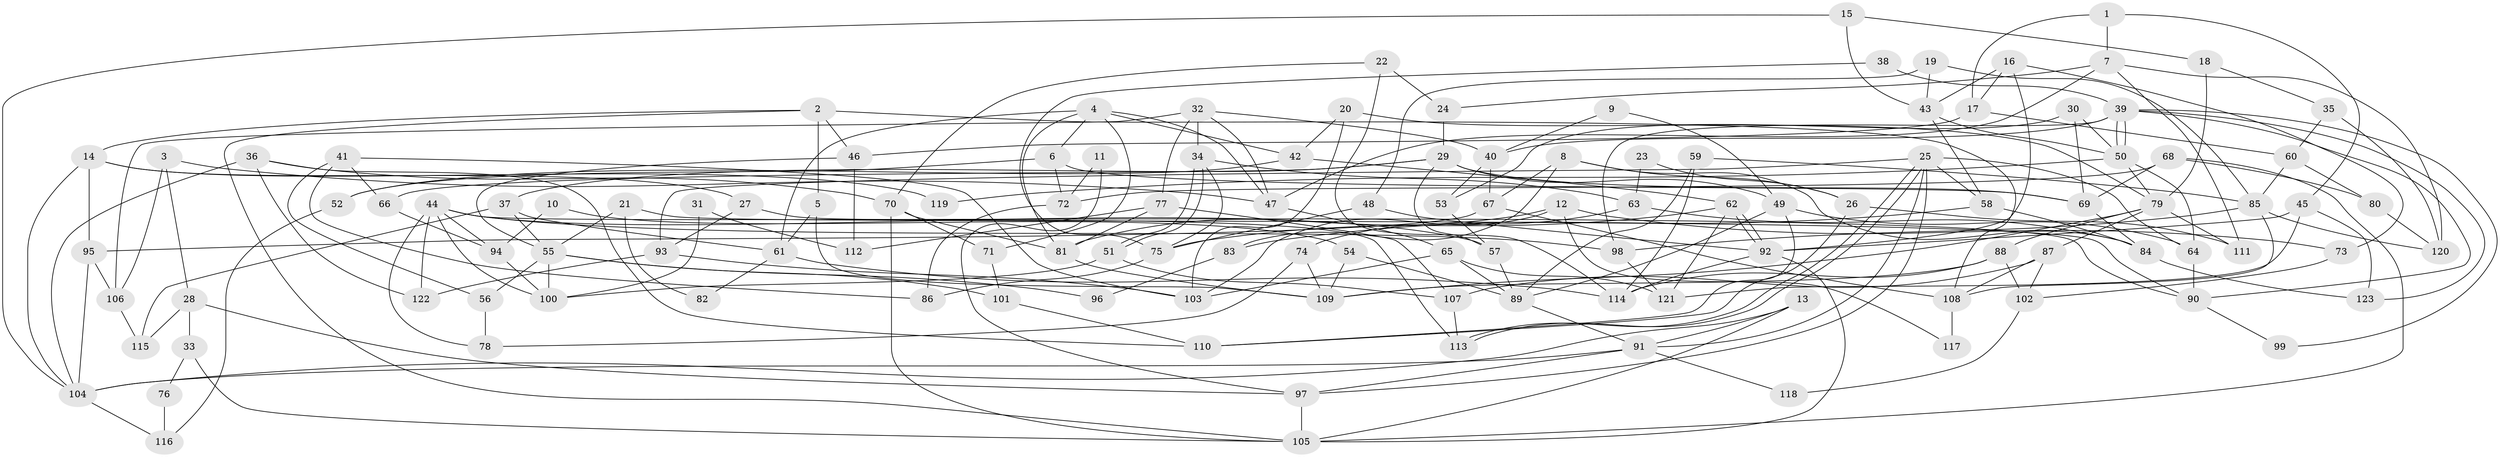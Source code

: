 // coarse degree distribution, {5: 0.15625, 7: 0.1875, 4: 0.234375, 9: 0.03125, 6: 0.125, 8: 0.09375, 2: 0.03125, 3: 0.125, 10: 0.015625}
// Generated by graph-tools (version 1.1) at 2025/37/03/04/25 23:37:14]
// undirected, 123 vertices, 246 edges
graph export_dot {
  node [color=gray90,style=filled];
  1;
  2;
  3;
  4;
  5;
  6;
  7;
  8;
  9;
  10;
  11;
  12;
  13;
  14;
  15;
  16;
  17;
  18;
  19;
  20;
  21;
  22;
  23;
  24;
  25;
  26;
  27;
  28;
  29;
  30;
  31;
  32;
  33;
  34;
  35;
  36;
  37;
  38;
  39;
  40;
  41;
  42;
  43;
  44;
  45;
  46;
  47;
  48;
  49;
  50;
  51;
  52;
  53;
  54;
  55;
  56;
  57;
  58;
  59;
  60;
  61;
  62;
  63;
  64;
  65;
  66;
  67;
  68;
  69;
  70;
  71;
  72;
  73;
  74;
  75;
  76;
  77;
  78;
  79;
  80;
  81;
  82;
  83;
  84;
  85;
  86;
  87;
  88;
  89;
  90;
  91;
  92;
  93;
  94;
  95;
  96;
  97;
  98;
  99;
  100;
  101;
  102;
  103;
  104;
  105;
  106;
  107;
  108;
  109;
  110;
  111;
  112;
  113;
  114;
  115;
  116;
  117;
  118;
  119;
  120;
  121;
  122;
  123;
  1 -- 7;
  1 -- 45;
  1 -- 17;
  2 -- 46;
  2 -- 108;
  2 -- 5;
  2 -- 14;
  2 -- 105;
  3 -- 106;
  3 -- 47;
  3 -- 28;
  4 -- 81;
  4 -- 61;
  4 -- 6;
  4 -- 42;
  4 -- 47;
  4 -- 71;
  5 -- 109;
  5 -- 61;
  6 -- 69;
  6 -- 52;
  6 -- 72;
  7 -- 120;
  7 -- 47;
  7 -- 24;
  7 -- 111;
  8 -- 84;
  8 -- 26;
  8 -- 67;
  8 -- 83;
  9 -- 40;
  9 -- 49;
  10 -- 94;
  10 -- 54;
  11 -- 97;
  11 -- 72;
  12 -- 103;
  12 -- 81;
  12 -- 73;
  12 -- 117;
  13 -- 91;
  13 -- 104;
  13 -- 105;
  14 -- 95;
  14 -- 27;
  14 -- 104;
  14 -- 119;
  15 -- 43;
  15 -- 104;
  15 -- 18;
  16 -- 17;
  16 -- 92;
  16 -- 43;
  16 -- 73;
  17 -- 60;
  17 -- 46;
  18 -- 79;
  18 -- 35;
  19 -- 43;
  19 -- 48;
  19 -- 85;
  20 -- 79;
  20 -- 42;
  20 -- 103;
  21 -- 55;
  21 -- 90;
  21 -- 82;
  22 -- 114;
  22 -- 70;
  22 -- 24;
  23 -- 63;
  23 -- 26;
  24 -- 29;
  25 -- 93;
  25 -- 113;
  25 -- 113;
  25 -- 58;
  25 -- 64;
  25 -- 91;
  25 -- 97;
  26 -- 110;
  26 -- 111;
  27 -- 113;
  27 -- 93;
  28 -- 97;
  28 -- 33;
  28 -- 115;
  29 -- 49;
  29 -- 37;
  29 -- 57;
  29 -- 66;
  29 -- 69;
  30 -- 69;
  30 -- 53;
  30 -- 50;
  31 -- 100;
  31 -- 112;
  32 -- 106;
  32 -- 47;
  32 -- 34;
  32 -- 40;
  32 -- 77;
  33 -- 105;
  33 -- 76;
  34 -- 51;
  34 -- 51;
  34 -- 63;
  34 -- 75;
  35 -- 120;
  35 -- 60;
  36 -- 104;
  36 -- 110;
  36 -- 70;
  36 -- 122;
  37 -- 61;
  37 -- 55;
  37 -- 115;
  38 -- 75;
  38 -- 39;
  39 -- 50;
  39 -- 50;
  39 -- 98;
  39 -- 40;
  39 -- 90;
  39 -- 99;
  39 -- 123;
  40 -- 53;
  40 -- 67;
  41 -- 103;
  41 -- 66;
  41 -- 56;
  41 -- 86;
  42 -- 62;
  42 -- 52;
  43 -- 50;
  43 -- 58;
  44 -- 122;
  44 -- 90;
  44 -- 57;
  44 -- 78;
  44 -- 94;
  44 -- 98;
  44 -- 100;
  45 -- 92;
  45 -- 121;
  45 -- 123;
  46 -- 55;
  46 -- 112;
  47 -- 65;
  48 -- 92;
  48 -- 75;
  49 -- 64;
  49 -- 89;
  49 -- 110;
  50 -- 64;
  50 -- 79;
  50 -- 119;
  51 -- 100;
  51 -- 107;
  52 -- 116;
  53 -- 57;
  54 -- 89;
  54 -- 109;
  55 -- 56;
  55 -- 96;
  55 -- 100;
  55 -- 101;
  56 -- 78;
  57 -- 89;
  58 -- 83;
  58 -- 84;
  59 -- 89;
  59 -- 114;
  59 -- 85;
  60 -- 85;
  60 -- 80;
  61 -- 114;
  61 -- 82;
  62 -- 92;
  62 -- 92;
  62 -- 75;
  62 -- 121;
  63 -- 84;
  63 -- 74;
  64 -- 90;
  65 -- 89;
  65 -- 121;
  65 -- 103;
  66 -- 94;
  67 -- 95;
  67 -- 108;
  68 -- 105;
  68 -- 69;
  68 -- 72;
  68 -- 80;
  69 -- 84;
  70 -- 105;
  70 -- 71;
  70 -- 81;
  71 -- 101;
  72 -- 86;
  73 -- 102;
  74 -- 109;
  74 -- 78;
  75 -- 86;
  76 -- 116;
  77 -- 107;
  77 -- 81;
  77 -- 112;
  79 -- 87;
  79 -- 88;
  79 -- 109;
  79 -- 111;
  80 -- 120;
  81 -- 109;
  83 -- 96;
  84 -- 123;
  85 -- 98;
  85 -- 108;
  85 -- 120;
  87 -- 102;
  87 -- 108;
  87 -- 107;
  88 -- 109;
  88 -- 102;
  88 -- 114;
  89 -- 91;
  90 -- 99;
  91 -- 97;
  91 -- 104;
  91 -- 118;
  92 -- 105;
  92 -- 114;
  93 -- 103;
  93 -- 122;
  94 -- 100;
  95 -- 104;
  95 -- 106;
  97 -- 105;
  98 -- 121;
  101 -- 110;
  102 -- 118;
  104 -- 116;
  106 -- 115;
  107 -- 113;
  108 -- 117;
}
